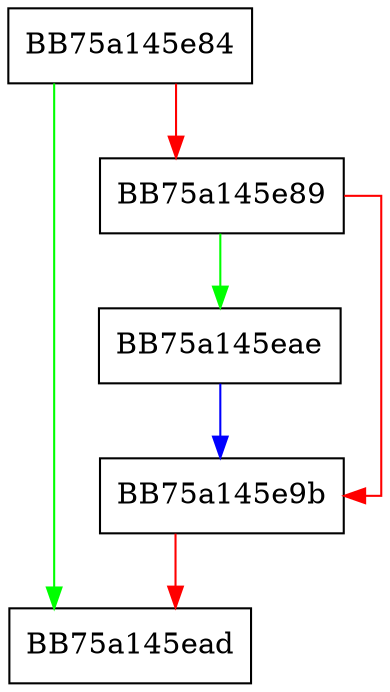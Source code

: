 digraph DeallocateNode {
  node [shape="box"];
  graph [splines=ortho];
  BB75a145e84 -> BB75a145ead [color="green"];
  BB75a145e84 -> BB75a145e89 [color="red"];
  BB75a145e89 -> BB75a145eae [color="green"];
  BB75a145e89 -> BB75a145e9b [color="red"];
  BB75a145e9b -> BB75a145ead [color="red"];
  BB75a145eae -> BB75a145e9b [color="blue"];
}